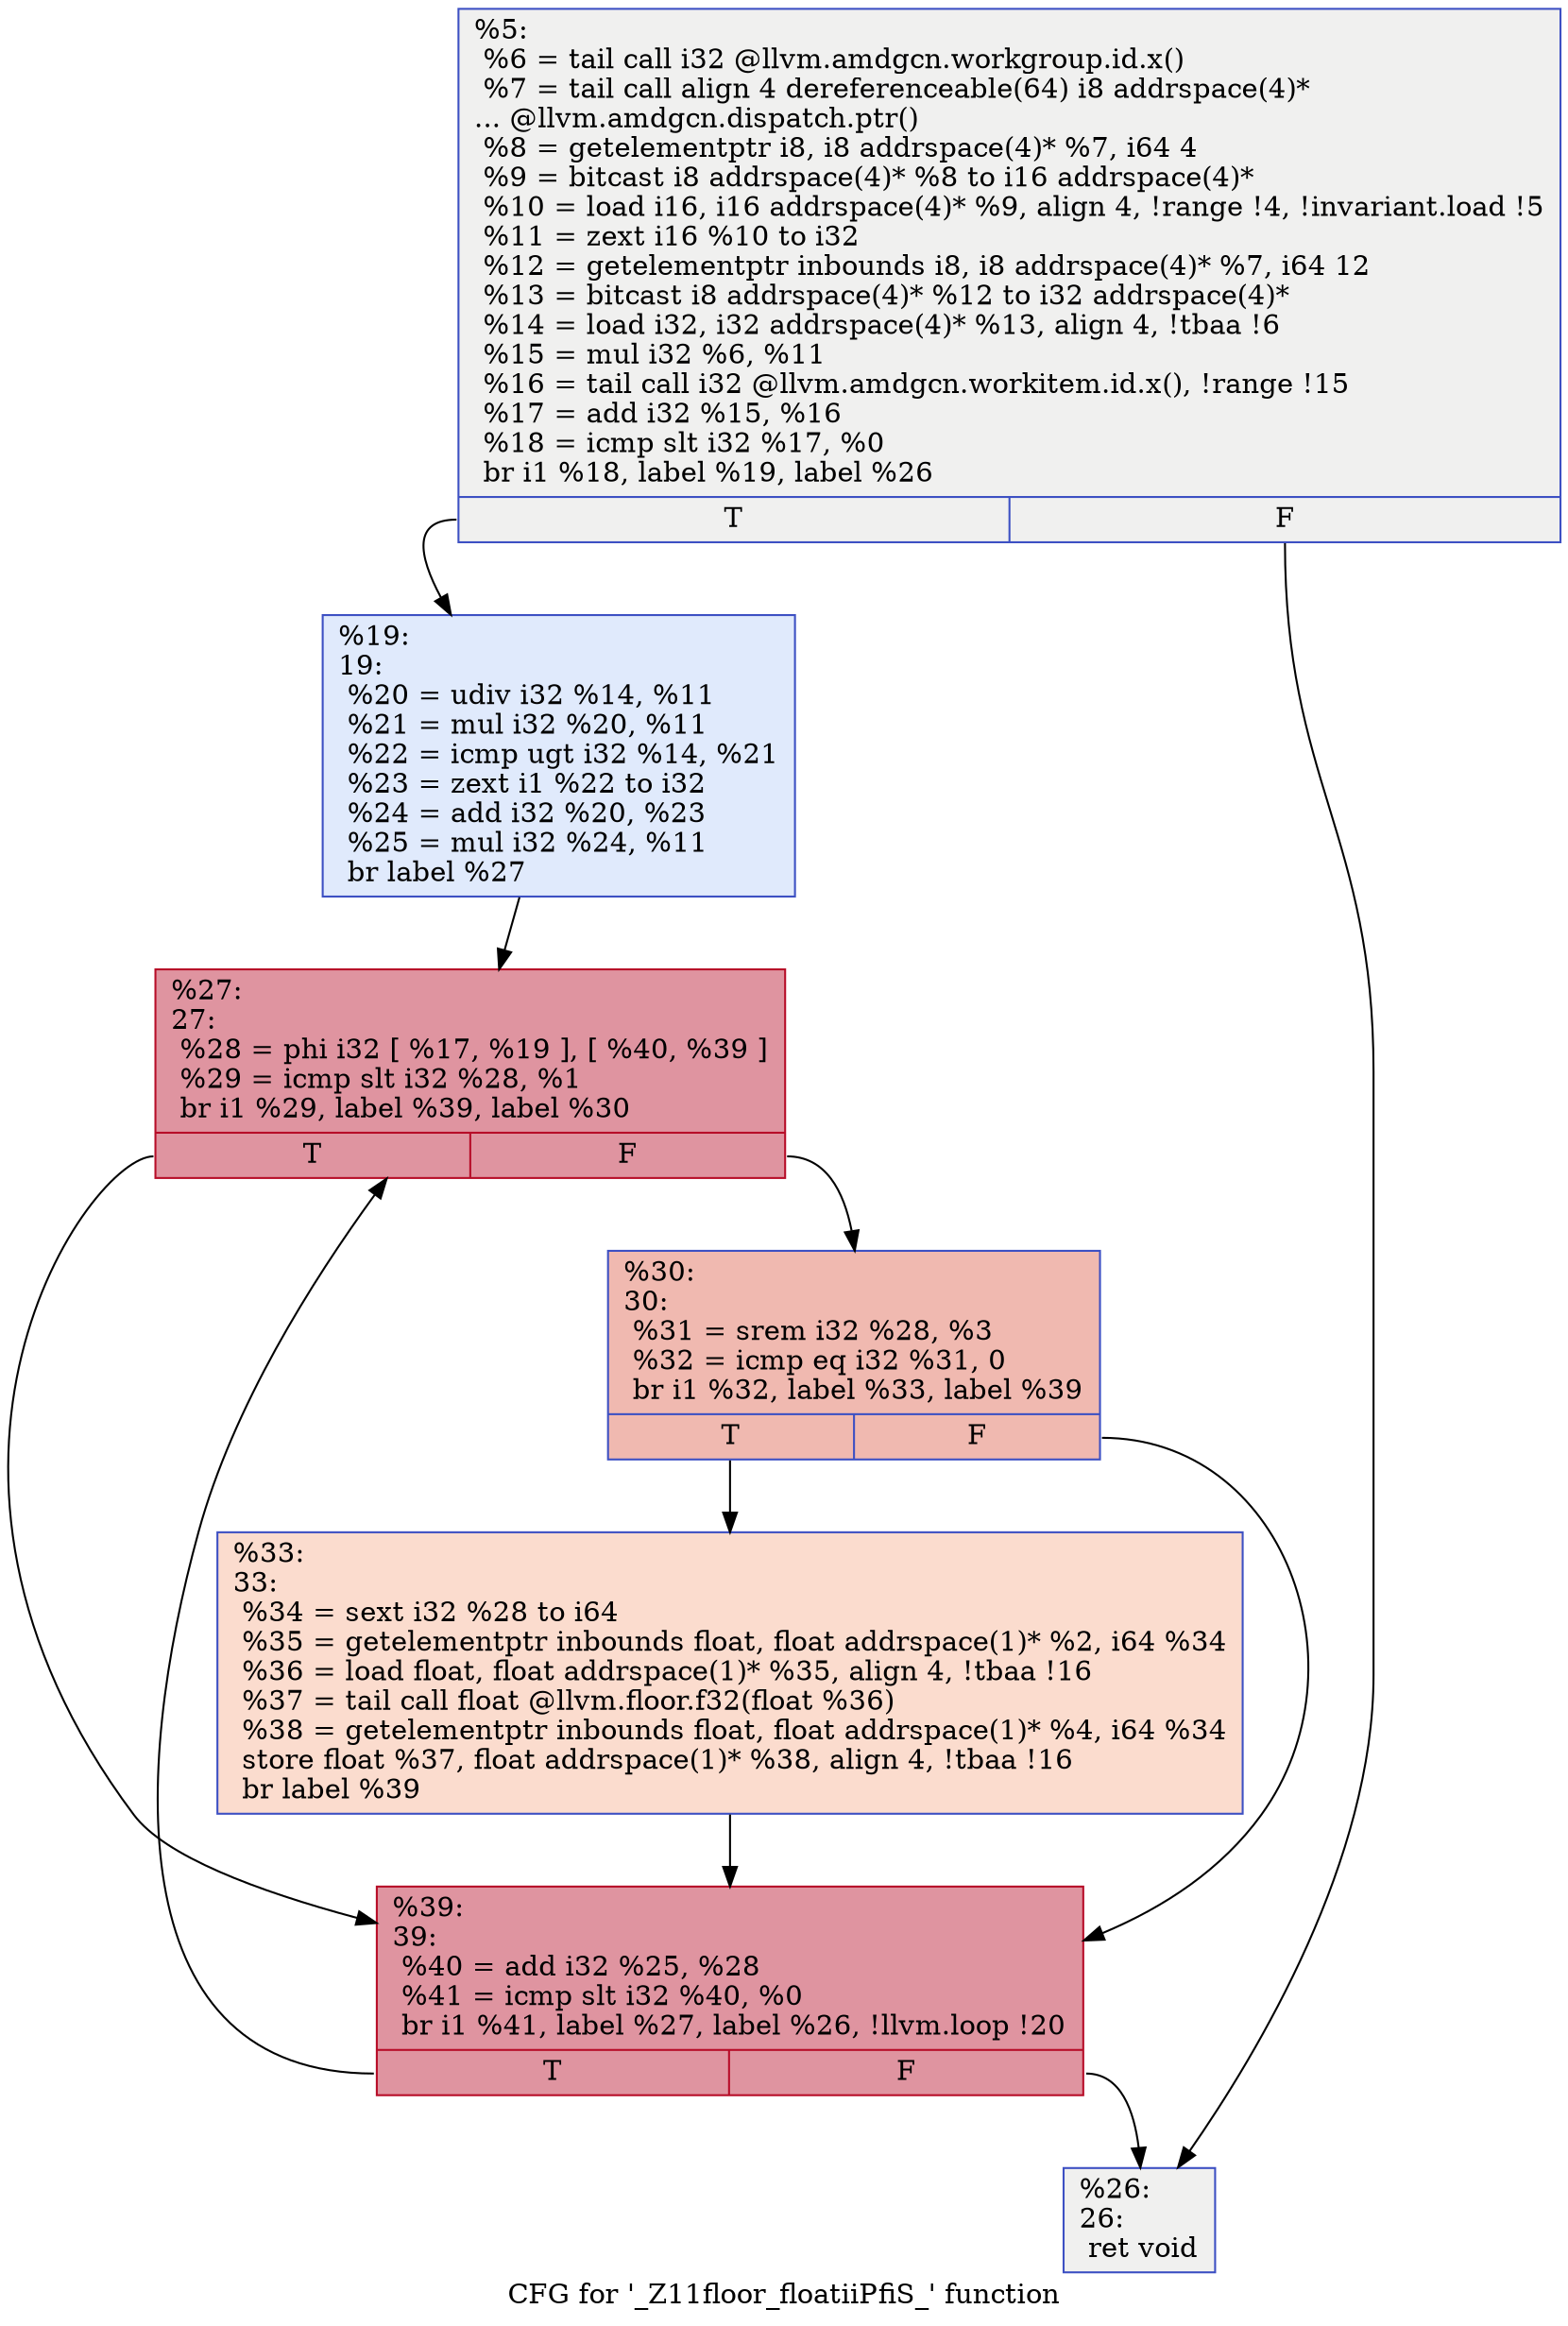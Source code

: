 digraph "CFG for '_Z11floor_floatiiPfiS_' function" {
	label="CFG for '_Z11floor_floatiiPfiS_' function";

	Node0x4d93750 [shape=record,color="#3d50c3ff", style=filled, fillcolor="#dedcdb70",label="{%5:\l  %6 = tail call i32 @llvm.amdgcn.workgroup.id.x()\l  %7 = tail call align 4 dereferenceable(64) i8 addrspace(4)*\l... @llvm.amdgcn.dispatch.ptr()\l  %8 = getelementptr i8, i8 addrspace(4)* %7, i64 4\l  %9 = bitcast i8 addrspace(4)* %8 to i16 addrspace(4)*\l  %10 = load i16, i16 addrspace(4)* %9, align 4, !range !4, !invariant.load !5\l  %11 = zext i16 %10 to i32\l  %12 = getelementptr inbounds i8, i8 addrspace(4)* %7, i64 12\l  %13 = bitcast i8 addrspace(4)* %12 to i32 addrspace(4)*\l  %14 = load i32, i32 addrspace(4)* %13, align 4, !tbaa !6\l  %15 = mul i32 %6, %11\l  %16 = tail call i32 @llvm.amdgcn.workitem.id.x(), !range !15\l  %17 = add i32 %15, %16\l  %18 = icmp slt i32 %17, %0\l  br i1 %18, label %19, label %26\l|{<s0>T|<s1>F}}"];
	Node0x4d93750:s0 -> Node0x4d95980;
	Node0x4d93750:s1 -> Node0x4d95a10;
	Node0x4d95980 [shape=record,color="#3d50c3ff", style=filled, fillcolor="#b9d0f970",label="{%19:\l19:                                               \l  %20 = udiv i32 %14, %11\l  %21 = mul i32 %20, %11\l  %22 = icmp ugt i32 %14, %21\l  %23 = zext i1 %22 to i32\l  %24 = add i32 %20, %23\l  %25 = mul i32 %24, %11\l  br label %27\l}"];
	Node0x4d95980 -> Node0x4d95e90;
	Node0x4d95a10 [shape=record,color="#3d50c3ff", style=filled, fillcolor="#dedcdb70",label="{%26:\l26:                                               \l  ret void\l}"];
	Node0x4d95e90 [shape=record,color="#b70d28ff", style=filled, fillcolor="#b70d2870",label="{%27:\l27:                                               \l  %28 = phi i32 [ %17, %19 ], [ %40, %39 ]\l  %29 = icmp slt i32 %28, %1\l  br i1 %29, label %39, label %30\l|{<s0>T|<s1>F}}"];
	Node0x4d95e90:s0 -> Node0x4d95fa0;
	Node0x4d95e90:s1 -> Node0x4d96130;
	Node0x4d96130 [shape=record,color="#3d50c3ff", style=filled, fillcolor="#de614d70",label="{%30:\l30:                                               \l  %31 = srem i32 %28, %3\l  %32 = icmp eq i32 %31, 0\l  br i1 %32, label %33, label %39\l|{<s0>T|<s1>F}}"];
	Node0x4d96130:s0 -> Node0x4d957e0;
	Node0x4d96130:s1 -> Node0x4d95fa0;
	Node0x4d957e0 [shape=record,color="#3d50c3ff", style=filled, fillcolor="#f7af9170",label="{%33:\l33:                                               \l  %34 = sext i32 %28 to i64\l  %35 = getelementptr inbounds float, float addrspace(1)* %2, i64 %34\l  %36 = load float, float addrspace(1)* %35, align 4, !tbaa !16\l  %37 = tail call float @llvm.floor.f32(float %36)\l  %38 = getelementptr inbounds float, float addrspace(1)* %4, i64 %34\l  store float %37, float addrspace(1)* %38, align 4, !tbaa !16\l  br label %39\l}"];
	Node0x4d957e0 -> Node0x4d95fa0;
	Node0x4d95fa0 [shape=record,color="#b70d28ff", style=filled, fillcolor="#b70d2870",label="{%39:\l39:                                               \l  %40 = add i32 %25, %28\l  %41 = icmp slt i32 %40, %0\l  br i1 %41, label %27, label %26, !llvm.loop !20\l|{<s0>T|<s1>F}}"];
	Node0x4d95fa0:s0 -> Node0x4d95e90;
	Node0x4d95fa0:s1 -> Node0x4d95a10;
}
